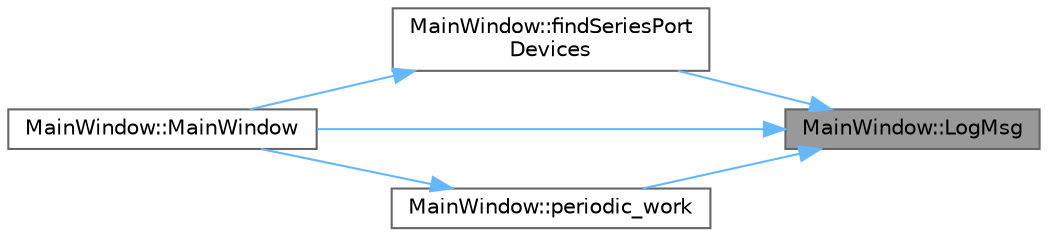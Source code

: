 digraph "MainWindow::LogMsg"
{
 // LATEX_PDF_SIZE
  bgcolor="transparent";
  edge [fontname=Helvetica,fontsize=10,labelfontname=Helvetica,labelfontsize=10];
  node [fontname=Helvetica,fontsize=10,shape=box,height=0.2,width=0.4];
  rankdir="RL";
  Node1 [label="MainWindow::LogMsg",height=0.2,width=0.4,color="gray40", fillcolor="grey60", style="filled", fontcolor="black",tooltip=" "];
  Node1 -> Node2 [dir="back",color="steelblue1",style="solid"];
  Node2 [label="MainWindow::findSeriesPort\lDevices",height=0.2,width=0.4,color="grey40", fillcolor="white", style="filled",URL="$class_main_window.html#a384e4eb100e8c9af82ad207333d13d87",tooltip=" "];
  Node2 -> Node3 [dir="back",color="steelblue1",style="solid"];
  Node3 [label="MainWindow::MainWindow",height=0.2,width=0.4,color="grey40", fillcolor="white", style="filled",URL="$class_main_window.html#a8b244be8b7b7db1b08de2a2acb9409db",tooltip=" "];
  Node1 -> Node3 [dir="back",color="steelblue1",style="solid"];
  Node1 -> Node4 [dir="back",color="steelblue1",style="solid"];
  Node4 [label="MainWindow::periodic_work",height=0.2,width=0.4,color="grey40", fillcolor="white", style="filled",URL="$class_main_window.html#a5653cd2fbf5e7ed54c75ad6776c5006b",tooltip=" "];
  Node4 -> Node3 [dir="back",color="steelblue1",style="solid"];
}
